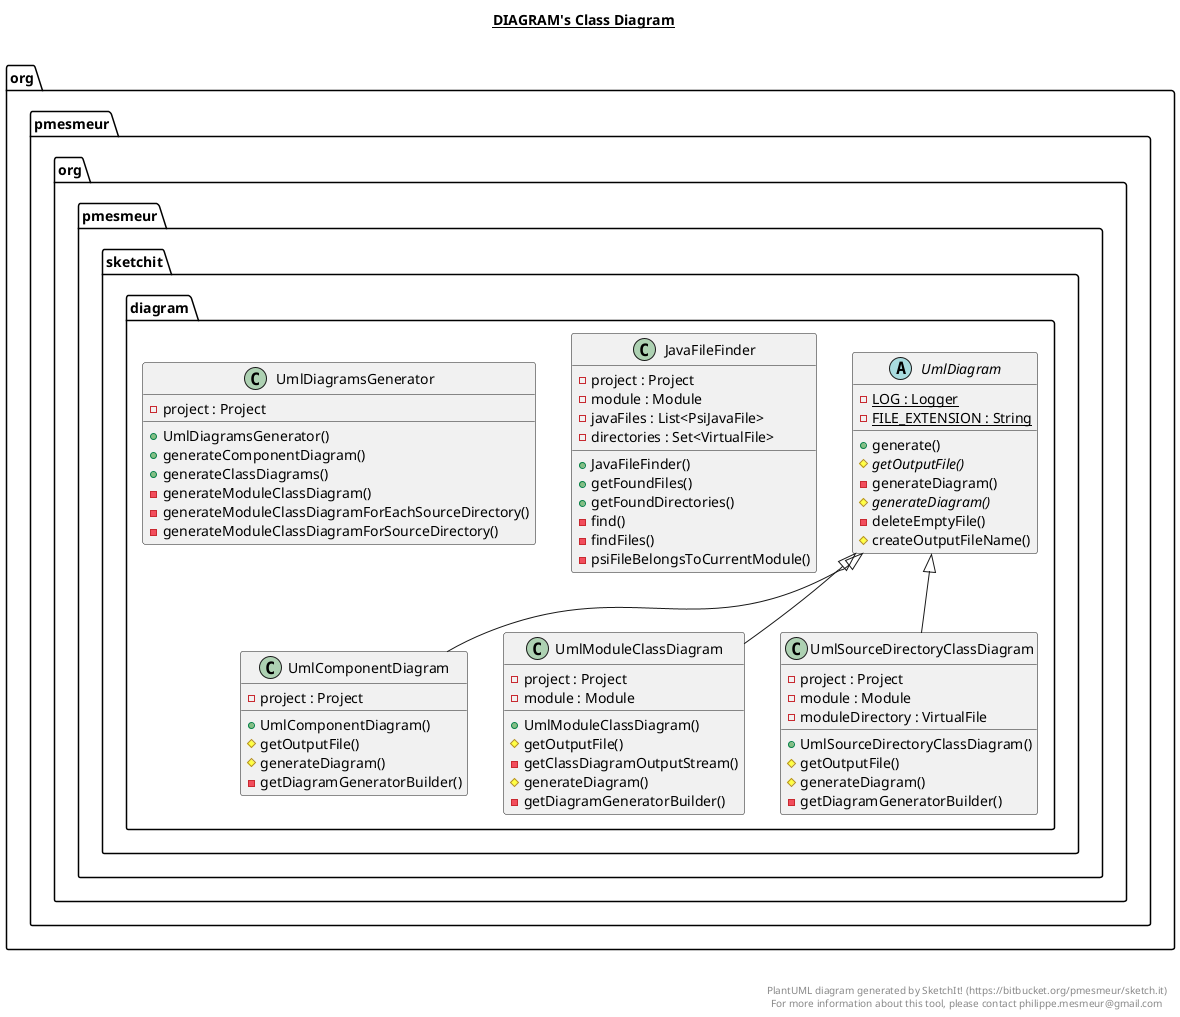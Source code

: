 @startuml

title __DIAGRAM's Class Diagram__\n

  package org.pmesmeur.org.pmesmeur.sketchit {
    package org.pmesmeur.org.pmesmeur.sketchit.diagram {
      class JavaFileFinder {
          - project : Project
          - module : Module
          - javaFiles : List<PsiJavaFile>
          - directories : Set<VirtualFile>
          + JavaFileFinder()
          + getFoundFiles()
          + getFoundDirectories()
          - find()
          - findFiles()
          - psiFileBelongsToCurrentModule()
      }
    }
  }
  

  package org.pmesmeur.org.pmesmeur.sketchit {
    package org.pmesmeur.org.pmesmeur.sketchit.diagram {
      class UmlComponentDiagram {
          - project : Project
          + UmlComponentDiagram()
          # getOutputFile()
          # generateDiagram()
          - getDiagramGeneratorBuilder()
      }
    }
  }
  

  package org.pmesmeur.org.pmesmeur.sketchit {
    package org.pmesmeur.org.pmesmeur.sketchit.diagram {
      abstract class UmlDiagram {
          {static} - LOG : Logger
          {static} - FILE_EXTENSION : String
          + generate()
          {abstract} # getOutputFile()
          - generateDiagram()
          {abstract} # generateDiagram()
          - deleteEmptyFile()
          # createOutputFileName()
      }
    }
  }
  

  package org.pmesmeur.org.pmesmeur.sketchit {
    package org.pmesmeur.org.pmesmeur.sketchit.diagram {
      class UmlDiagramsGenerator {
          - project : Project
          + UmlDiagramsGenerator()
          + generateComponentDiagram()
          + generateClassDiagrams()
          - generateModuleClassDiagram()
          - generateModuleClassDiagramForEachSourceDirectory()
          - generateModuleClassDiagramForSourceDirectory()
      }
    }
  }
  

  package org.pmesmeur.org.pmesmeur.sketchit {
    package org.pmesmeur.org.pmesmeur.sketchit.diagram {
      class UmlModuleClassDiagram {
          - project : Project
          - module : Module
          + UmlModuleClassDiagram()
          # getOutputFile()
          - getClassDiagramOutputStream()
          # generateDiagram()
          - getDiagramGeneratorBuilder()
      }
    }
  }
  

  package org.pmesmeur.org.pmesmeur.sketchit {
    package org.pmesmeur.org.pmesmeur.sketchit.diagram {
      class UmlSourceDirectoryClassDiagram {
          - project : Project
          - module : Module
          - moduleDirectory : VirtualFile
          + UmlSourceDirectoryClassDiagram()
          # getOutputFile()
          # generateDiagram()
          - getDiagramGeneratorBuilder()
      }
    }
  }
  

  UmlComponentDiagram -up-|> UmlDiagram
  UmlModuleClassDiagram -up-|> UmlDiagram
  UmlSourceDirectoryClassDiagram -up-|> UmlDiagram


right footer


PlantUML diagram generated by SketchIt! (https://bitbucket.org/pmesmeur/sketch.it)
For more information about this tool, please contact philippe.mesmeur@gmail.com
endfooter

@enduml
